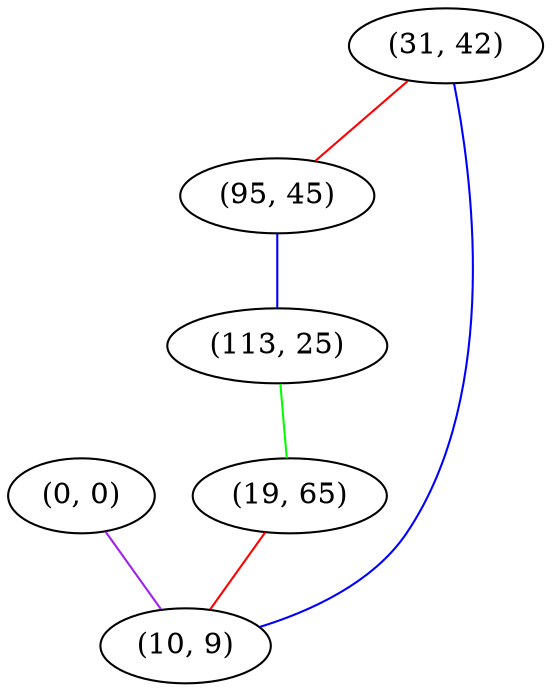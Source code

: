 graph "" {
"(0, 0)";
"(31, 42)";
"(95, 45)";
"(113, 25)";
"(19, 65)";
"(10, 9)";
"(0, 0)" -- "(10, 9)"  [color=purple, key=0, weight=4];
"(31, 42)" -- "(95, 45)"  [color=red, key=0, weight=1];
"(31, 42)" -- "(10, 9)"  [color=blue, key=0, weight=3];
"(95, 45)" -- "(113, 25)"  [color=blue, key=0, weight=3];
"(113, 25)" -- "(19, 65)"  [color=green, key=0, weight=2];
"(19, 65)" -- "(10, 9)"  [color=red, key=0, weight=1];
}
